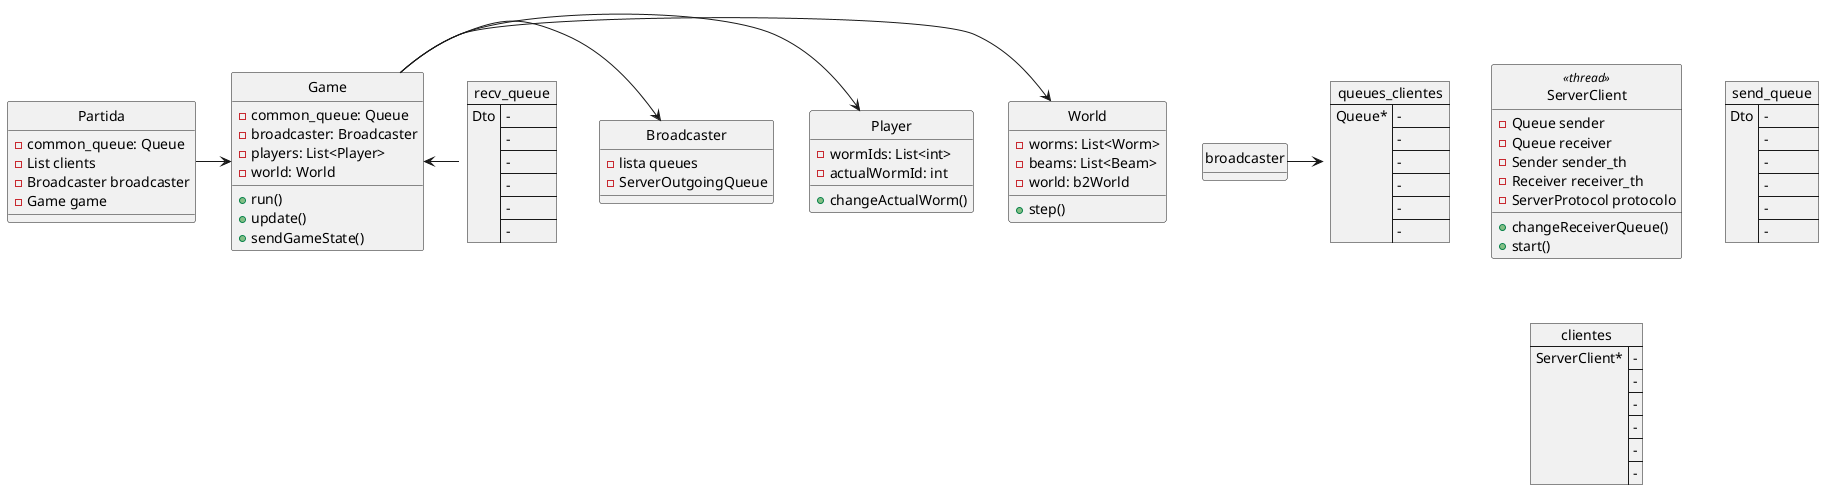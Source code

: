 @startuml
hide empty attributes
    hide circle


   

    class ServerClient <<thread>>{
        - Queue sender
        - Queue receiver
        - Sender sender_th
        - Receiver receiver_th
        - ServerProtocol protocolo
        + changeReceiverQueue()
        + start()
    } 
    
    class Partida {
        - common_queue: Queue
        - List clients
        - Broadcaster broadcaster
        - Game game
        
    }


    class Broadcaster {
     - lista queues
     - ServerOutgoingQueue
     }

    class Player{
         - wormIds: List<int>
         - actualWormId: int
         + changeActualWorm()
    } 

   class Game {
        - common_queue: Queue
        - broadcaster: Broadcaster
        - players: List<Player> 
        - world: World
        + run()
        + update()
        + sendGameState()
    }

    class World {
        - worms: List<Worm>
        - beams: List<Beam>
        - world: b2World
        + step()
    }

json send_queue {
   "Dto":["-", "-","-", "-","-", "-"]
}

json recv_queue {
   "Dto":["-", "-","-", "-","-", "-"]
}

json clientes {
   "ServerClient*":["-", "-","-", "-","-", "-"]
}


json queues_clientes {
   "Queue*":["-", "-","-", "-","-", "-"]
}

Partida -> Game
Game -> World
Game -> Player
Game -> Broadcaster
Game <- recv_queue

broadcaster -> queues_clientes
@enduml